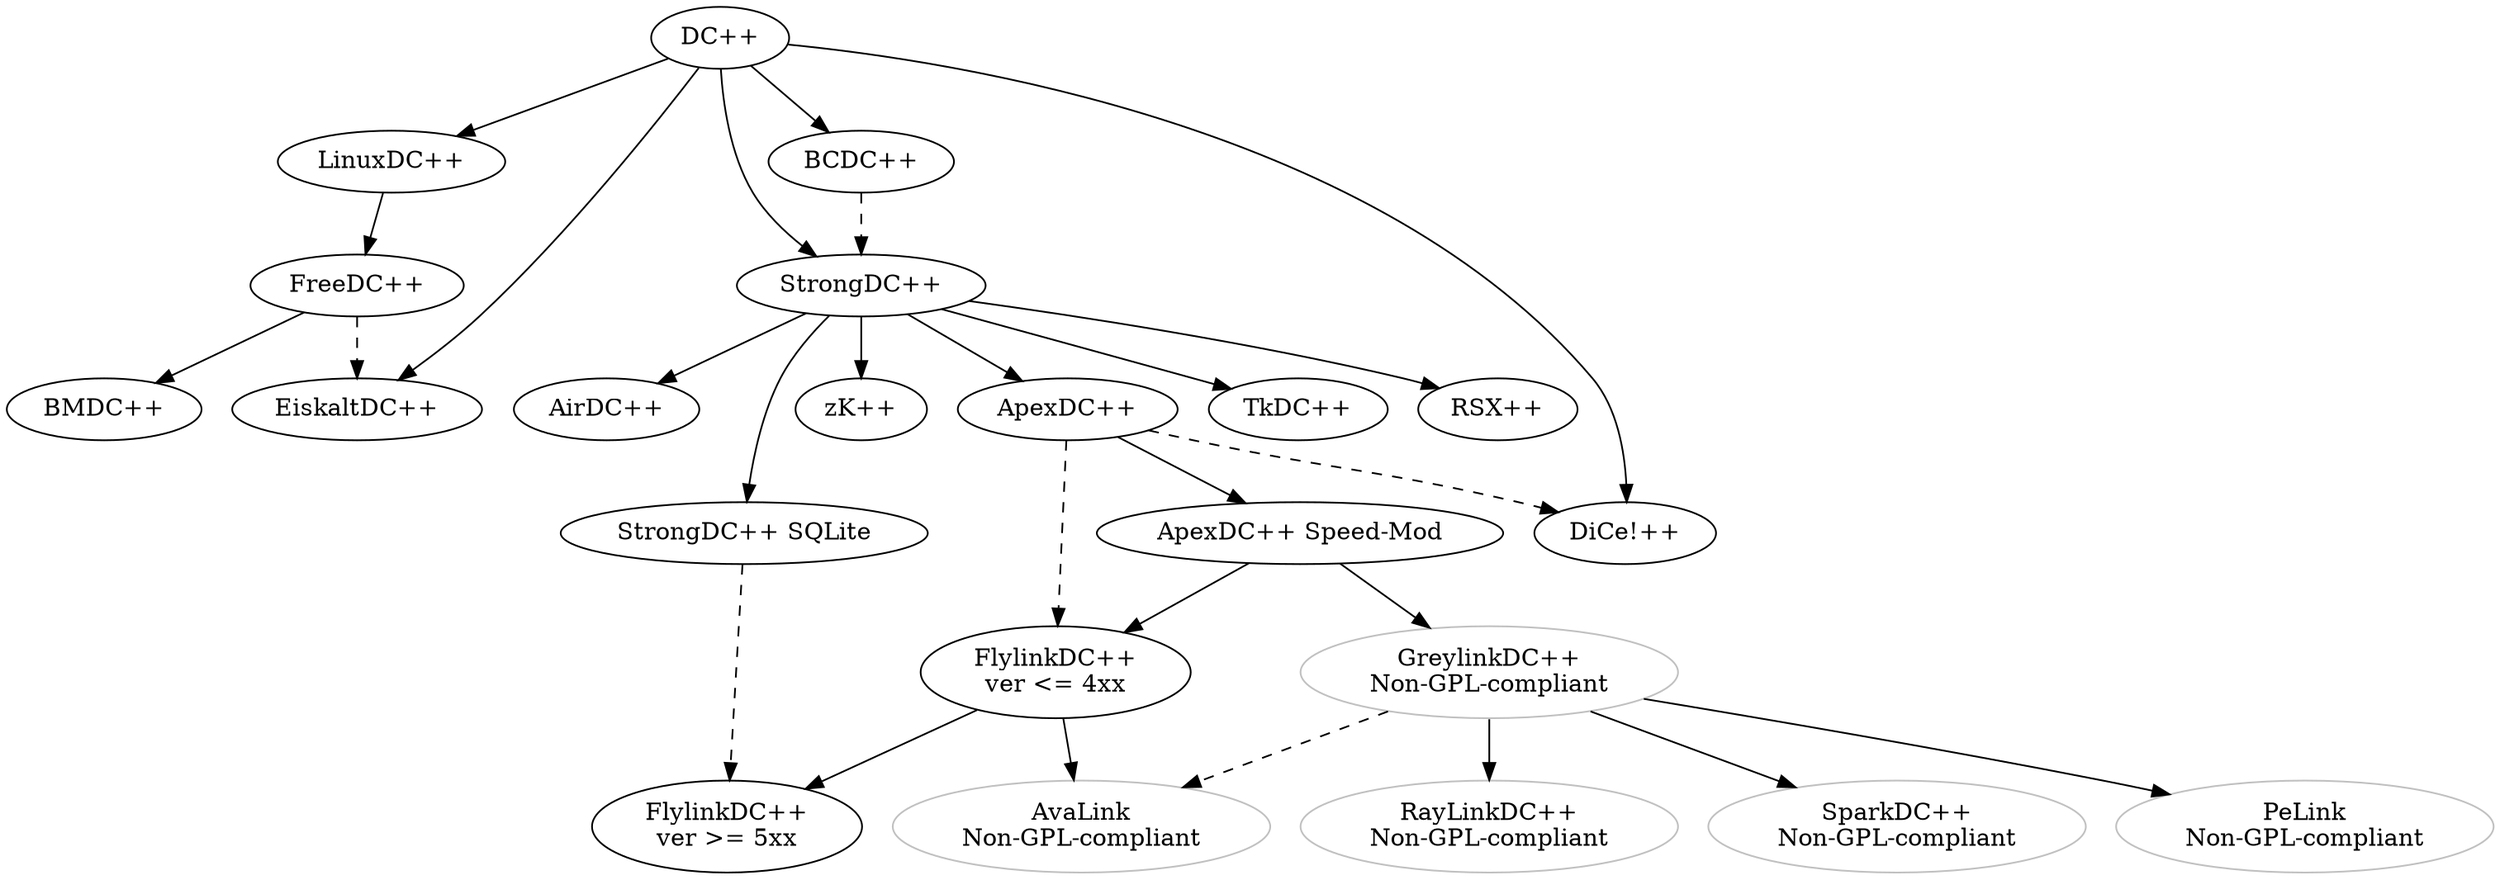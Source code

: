 digraph G {

     "SparkDC++\nNon-GPL-compliant" [color=grey];
     "GreylinkDC++\nNon-GPL-compliant" [color=grey];
     "PeLink\nNon-GPL-compliant" [color=grey];
     "RayLinkDC++\nNon-GPL-compliant" [color=grey];
     "AvaLink\nNon-GPL-compliant" [color=grey];
     "DC++" -> "LinuxDC++";
     "DC++" -> "EiskaltDC++";
     "DC++" -> "StrongDC++";
     "DC++" -> "DiCe!++";
     "DC++" -> "BCDC++";
     "BCDC++" -> "StrongDC++" [style="dashed"];
     "LinuxDC++" -> "FreeDC++";
     "FreeDC++" -> "BMDC++";
     "FreeDC++" -> "EiskaltDC++" [style="dashed"];
     "StrongDC++" -> "zK++";
     "StrongDC++" -> "TkDC++";
     "StrongDC++" -> "RSX++";
     "StrongDC++" -> "AirDC++";
     "StrongDC++" -> "StrongDC++ SQLite";
     "StrongDC++" -> "ApexDC++";
     "StrongDC++ SQLite" -> "FlylinkDC++\nver >= 5xx" [style="dashed"];
     "ApexDC++" -> "ApexDC++ Speed-Mod";
     "ApexDC++" -> "FlylinkDC++\nver <= 4xx" [style="dashed"];
     "ApexDC++" -> "DiCe!++" [style="dashed"];
     "ApexDC++ Speed-Mod" -> "GreylinkDC++\nNon-GPL-compliant";
     "ApexDC++ Speed-Mod" -> "FlylinkDC++\nver <= 4xx";
     "GreylinkDC++\nNon-GPL-compliant" -> "PeLink\nNon-GPL-compliant";
     "GreylinkDC++\nNon-GPL-compliant" -> "SparkDC++\nNon-GPL-compliant";
     "GreylinkDC++\nNon-GPL-compliant" -> "RayLinkDC++\nNon-GPL-compliant";
     "GreylinkDC++\nNon-GPL-compliant" -> "AvaLink\nNon-GPL-compliant" [style="dashed"];
     "FlylinkDC++\nver <= 4xx" -> "FlylinkDC++\nver >= 5xx";
     "FlylinkDC++\nver <= 4xx" -> "AvaLink\nNon-GPL-compliant";

}
